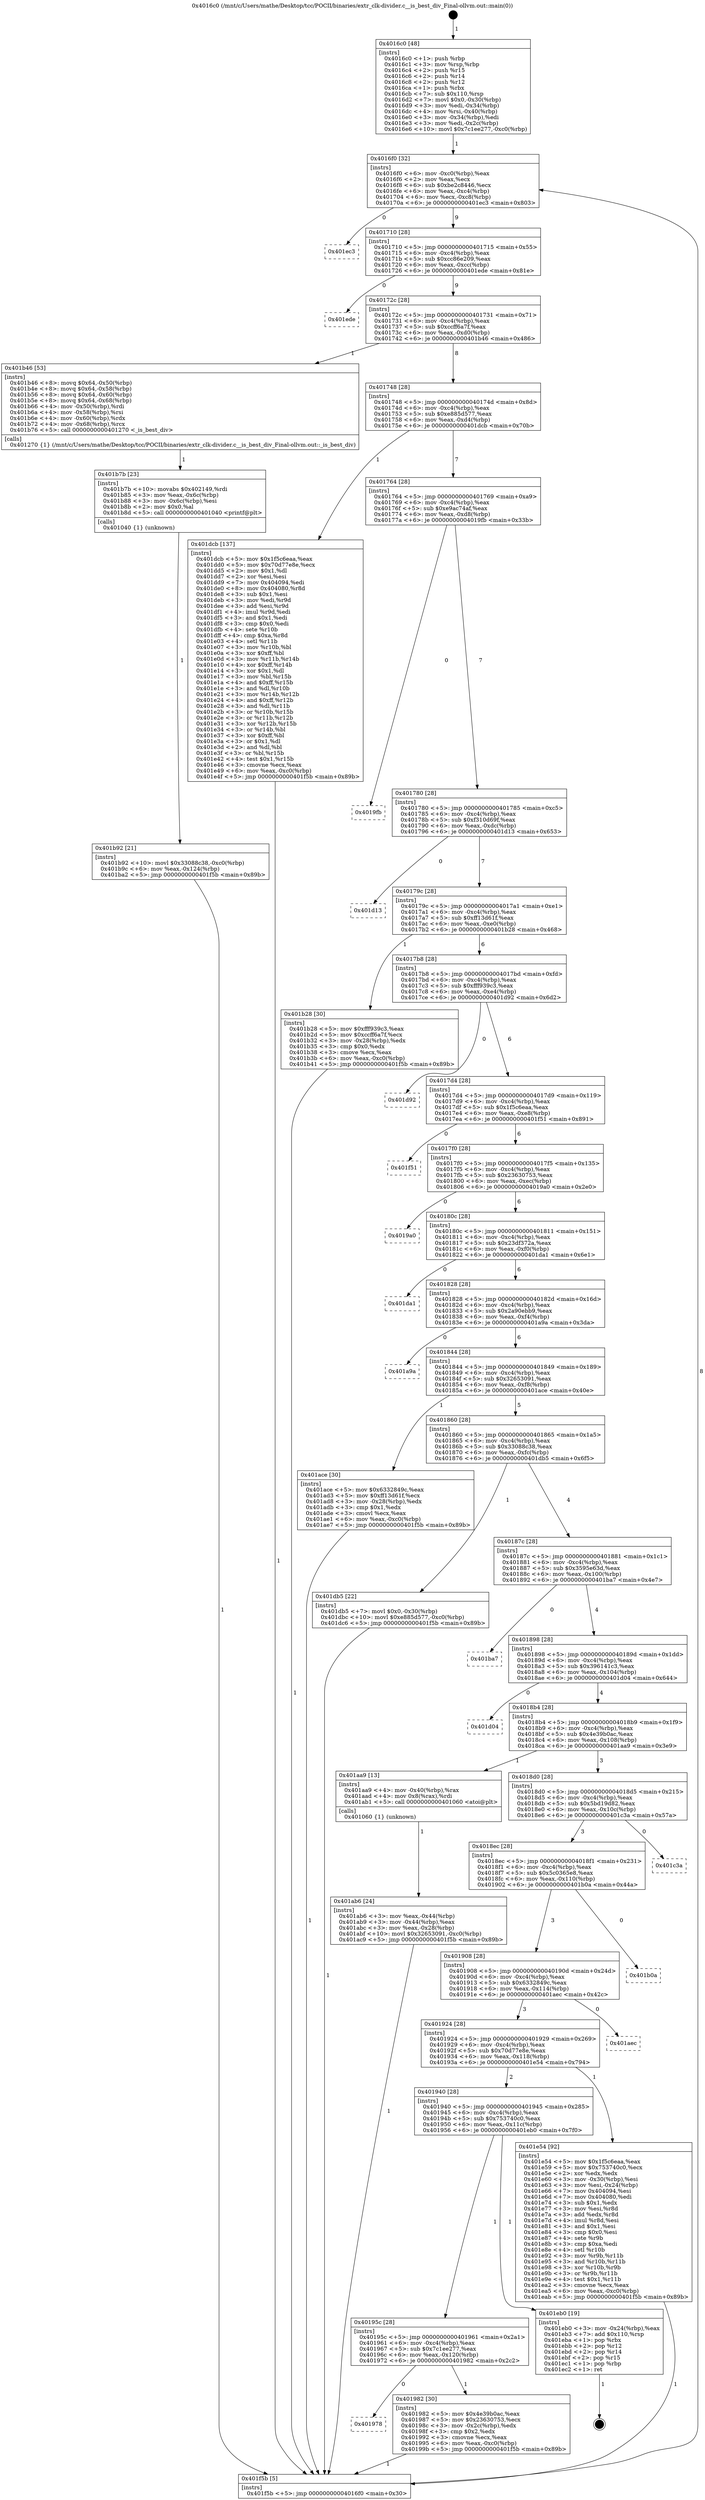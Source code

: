 digraph "0x4016c0" {
  label = "0x4016c0 (/mnt/c/Users/mathe/Desktop/tcc/POCII/binaries/extr_clk-divider.c__is_best_div_Final-ollvm.out::main(0))"
  labelloc = "t"
  node[shape=record]

  Entry [label="",width=0.3,height=0.3,shape=circle,fillcolor=black,style=filled]
  "0x4016f0" [label="{
     0x4016f0 [32]\l
     | [instrs]\l
     &nbsp;&nbsp;0x4016f0 \<+6\>: mov -0xc0(%rbp),%eax\l
     &nbsp;&nbsp;0x4016f6 \<+2\>: mov %eax,%ecx\l
     &nbsp;&nbsp;0x4016f8 \<+6\>: sub $0xbe2c8446,%ecx\l
     &nbsp;&nbsp;0x4016fe \<+6\>: mov %eax,-0xc4(%rbp)\l
     &nbsp;&nbsp;0x401704 \<+6\>: mov %ecx,-0xc8(%rbp)\l
     &nbsp;&nbsp;0x40170a \<+6\>: je 0000000000401ec3 \<main+0x803\>\l
  }"]
  "0x401ec3" [label="{
     0x401ec3\l
  }", style=dashed]
  "0x401710" [label="{
     0x401710 [28]\l
     | [instrs]\l
     &nbsp;&nbsp;0x401710 \<+5\>: jmp 0000000000401715 \<main+0x55\>\l
     &nbsp;&nbsp;0x401715 \<+6\>: mov -0xc4(%rbp),%eax\l
     &nbsp;&nbsp;0x40171b \<+5\>: sub $0xcc86e209,%eax\l
     &nbsp;&nbsp;0x401720 \<+6\>: mov %eax,-0xcc(%rbp)\l
     &nbsp;&nbsp;0x401726 \<+6\>: je 0000000000401ede \<main+0x81e\>\l
  }"]
  Exit [label="",width=0.3,height=0.3,shape=circle,fillcolor=black,style=filled,peripheries=2]
  "0x401ede" [label="{
     0x401ede\l
  }", style=dashed]
  "0x40172c" [label="{
     0x40172c [28]\l
     | [instrs]\l
     &nbsp;&nbsp;0x40172c \<+5\>: jmp 0000000000401731 \<main+0x71\>\l
     &nbsp;&nbsp;0x401731 \<+6\>: mov -0xc4(%rbp),%eax\l
     &nbsp;&nbsp;0x401737 \<+5\>: sub $0xccff6a7f,%eax\l
     &nbsp;&nbsp;0x40173c \<+6\>: mov %eax,-0xd0(%rbp)\l
     &nbsp;&nbsp;0x401742 \<+6\>: je 0000000000401b46 \<main+0x486\>\l
  }"]
  "0x401b92" [label="{
     0x401b92 [21]\l
     | [instrs]\l
     &nbsp;&nbsp;0x401b92 \<+10\>: movl $0x33088c38,-0xc0(%rbp)\l
     &nbsp;&nbsp;0x401b9c \<+6\>: mov %eax,-0x124(%rbp)\l
     &nbsp;&nbsp;0x401ba2 \<+5\>: jmp 0000000000401f5b \<main+0x89b\>\l
  }"]
  "0x401b46" [label="{
     0x401b46 [53]\l
     | [instrs]\l
     &nbsp;&nbsp;0x401b46 \<+8\>: movq $0x64,-0x50(%rbp)\l
     &nbsp;&nbsp;0x401b4e \<+8\>: movq $0x64,-0x58(%rbp)\l
     &nbsp;&nbsp;0x401b56 \<+8\>: movq $0x64,-0x60(%rbp)\l
     &nbsp;&nbsp;0x401b5e \<+8\>: movq $0x64,-0x68(%rbp)\l
     &nbsp;&nbsp;0x401b66 \<+4\>: mov -0x50(%rbp),%rdi\l
     &nbsp;&nbsp;0x401b6a \<+4\>: mov -0x58(%rbp),%rsi\l
     &nbsp;&nbsp;0x401b6e \<+4\>: mov -0x60(%rbp),%rdx\l
     &nbsp;&nbsp;0x401b72 \<+4\>: mov -0x68(%rbp),%rcx\l
     &nbsp;&nbsp;0x401b76 \<+5\>: call 0000000000401270 \<_is_best_div\>\l
     | [calls]\l
     &nbsp;&nbsp;0x401270 \{1\} (/mnt/c/Users/mathe/Desktop/tcc/POCII/binaries/extr_clk-divider.c__is_best_div_Final-ollvm.out::_is_best_div)\l
  }"]
  "0x401748" [label="{
     0x401748 [28]\l
     | [instrs]\l
     &nbsp;&nbsp;0x401748 \<+5\>: jmp 000000000040174d \<main+0x8d\>\l
     &nbsp;&nbsp;0x40174d \<+6\>: mov -0xc4(%rbp),%eax\l
     &nbsp;&nbsp;0x401753 \<+5\>: sub $0xe885d577,%eax\l
     &nbsp;&nbsp;0x401758 \<+6\>: mov %eax,-0xd4(%rbp)\l
     &nbsp;&nbsp;0x40175e \<+6\>: je 0000000000401dcb \<main+0x70b\>\l
  }"]
  "0x401b7b" [label="{
     0x401b7b [23]\l
     | [instrs]\l
     &nbsp;&nbsp;0x401b7b \<+10\>: movabs $0x402149,%rdi\l
     &nbsp;&nbsp;0x401b85 \<+3\>: mov %eax,-0x6c(%rbp)\l
     &nbsp;&nbsp;0x401b88 \<+3\>: mov -0x6c(%rbp),%esi\l
     &nbsp;&nbsp;0x401b8b \<+2\>: mov $0x0,%al\l
     &nbsp;&nbsp;0x401b8d \<+5\>: call 0000000000401040 \<printf@plt\>\l
     | [calls]\l
     &nbsp;&nbsp;0x401040 \{1\} (unknown)\l
  }"]
  "0x401dcb" [label="{
     0x401dcb [137]\l
     | [instrs]\l
     &nbsp;&nbsp;0x401dcb \<+5\>: mov $0x1f5c6eaa,%eax\l
     &nbsp;&nbsp;0x401dd0 \<+5\>: mov $0x70d77e8e,%ecx\l
     &nbsp;&nbsp;0x401dd5 \<+2\>: mov $0x1,%dl\l
     &nbsp;&nbsp;0x401dd7 \<+2\>: xor %esi,%esi\l
     &nbsp;&nbsp;0x401dd9 \<+7\>: mov 0x404094,%edi\l
     &nbsp;&nbsp;0x401de0 \<+8\>: mov 0x404080,%r8d\l
     &nbsp;&nbsp;0x401de8 \<+3\>: sub $0x1,%esi\l
     &nbsp;&nbsp;0x401deb \<+3\>: mov %edi,%r9d\l
     &nbsp;&nbsp;0x401dee \<+3\>: add %esi,%r9d\l
     &nbsp;&nbsp;0x401df1 \<+4\>: imul %r9d,%edi\l
     &nbsp;&nbsp;0x401df5 \<+3\>: and $0x1,%edi\l
     &nbsp;&nbsp;0x401df8 \<+3\>: cmp $0x0,%edi\l
     &nbsp;&nbsp;0x401dfb \<+4\>: sete %r10b\l
     &nbsp;&nbsp;0x401dff \<+4\>: cmp $0xa,%r8d\l
     &nbsp;&nbsp;0x401e03 \<+4\>: setl %r11b\l
     &nbsp;&nbsp;0x401e07 \<+3\>: mov %r10b,%bl\l
     &nbsp;&nbsp;0x401e0a \<+3\>: xor $0xff,%bl\l
     &nbsp;&nbsp;0x401e0d \<+3\>: mov %r11b,%r14b\l
     &nbsp;&nbsp;0x401e10 \<+4\>: xor $0xff,%r14b\l
     &nbsp;&nbsp;0x401e14 \<+3\>: xor $0x1,%dl\l
     &nbsp;&nbsp;0x401e17 \<+3\>: mov %bl,%r15b\l
     &nbsp;&nbsp;0x401e1a \<+4\>: and $0xff,%r15b\l
     &nbsp;&nbsp;0x401e1e \<+3\>: and %dl,%r10b\l
     &nbsp;&nbsp;0x401e21 \<+3\>: mov %r14b,%r12b\l
     &nbsp;&nbsp;0x401e24 \<+4\>: and $0xff,%r12b\l
     &nbsp;&nbsp;0x401e28 \<+3\>: and %dl,%r11b\l
     &nbsp;&nbsp;0x401e2b \<+3\>: or %r10b,%r15b\l
     &nbsp;&nbsp;0x401e2e \<+3\>: or %r11b,%r12b\l
     &nbsp;&nbsp;0x401e31 \<+3\>: xor %r12b,%r15b\l
     &nbsp;&nbsp;0x401e34 \<+3\>: or %r14b,%bl\l
     &nbsp;&nbsp;0x401e37 \<+3\>: xor $0xff,%bl\l
     &nbsp;&nbsp;0x401e3a \<+3\>: or $0x1,%dl\l
     &nbsp;&nbsp;0x401e3d \<+2\>: and %dl,%bl\l
     &nbsp;&nbsp;0x401e3f \<+3\>: or %bl,%r15b\l
     &nbsp;&nbsp;0x401e42 \<+4\>: test $0x1,%r15b\l
     &nbsp;&nbsp;0x401e46 \<+3\>: cmovne %ecx,%eax\l
     &nbsp;&nbsp;0x401e49 \<+6\>: mov %eax,-0xc0(%rbp)\l
     &nbsp;&nbsp;0x401e4f \<+5\>: jmp 0000000000401f5b \<main+0x89b\>\l
  }"]
  "0x401764" [label="{
     0x401764 [28]\l
     | [instrs]\l
     &nbsp;&nbsp;0x401764 \<+5\>: jmp 0000000000401769 \<main+0xa9\>\l
     &nbsp;&nbsp;0x401769 \<+6\>: mov -0xc4(%rbp),%eax\l
     &nbsp;&nbsp;0x40176f \<+5\>: sub $0xe9ac74af,%eax\l
     &nbsp;&nbsp;0x401774 \<+6\>: mov %eax,-0xd8(%rbp)\l
     &nbsp;&nbsp;0x40177a \<+6\>: je 00000000004019fb \<main+0x33b\>\l
  }"]
  "0x401ab6" [label="{
     0x401ab6 [24]\l
     | [instrs]\l
     &nbsp;&nbsp;0x401ab6 \<+3\>: mov %eax,-0x44(%rbp)\l
     &nbsp;&nbsp;0x401ab9 \<+3\>: mov -0x44(%rbp),%eax\l
     &nbsp;&nbsp;0x401abc \<+3\>: mov %eax,-0x28(%rbp)\l
     &nbsp;&nbsp;0x401abf \<+10\>: movl $0x32653091,-0xc0(%rbp)\l
     &nbsp;&nbsp;0x401ac9 \<+5\>: jmp 0000000000401f5b \<main+0x89b\>\l
  }"]
  "0x4019fb" [label="{
     0x4019fb\l
  }", style=dashed]
  "0x401780" [label="{
     0x401780 [28]\l
     | [instrs]\l
     &nbsp;&nbsp;0x401780 \<+5\>: jmp 0000000000401785 \<main+0xc5\>\l
     &nbsp;&nbsp;0x401785 \<+6\>: mov -0xc4(%rbp),%eax\l
     &nbsp;&nbsp;0x40178b \<+5\>: sub $0xf310d69f,%eax\l
     &nbsp;&nbsp;0x401790 \<+6\>: mov %eax,-0xdc(%rbp)\l
     &nbsp;&nbsp;0x401796 \<+6\>: je 0000000000401d13 \<main+0x653\>\l
  }"]
  "0x4016c0" [label="{
     0x4016c0 [48]\l
     | [instrs]\l
     &nbsp;&nbsp;0x4016c0 \<+1\>: push %rbp\l
     &nbsp;&nbsp;0x4016c1 \<+3\>: mov %rsp,%rbp\l
     &nbsp;&nbsp;0x4016c4 \<+2\>: push %r15\l
     &nbsp;&nbsp;0x4016c6 \<+2\>: push %r14\l
     &nbsp;&nbsp;0x4016c8 \<+2\>: push %r12\l
     &nbsp;&nbsp;0x4016ca \<+1\>: push %rbx\l
     &nbsp;&nbsp;0x4016cb \<+7\>: sub $0x110,%rsp\l
     &nbsp;&nbsp;0x4016d2 \<+7\>: movl $0x0,-0x30(%rbp)\l
     &nbsp;&nbsp;0x4016d9 \<+3\>: mov %edi,-0x34(%rbp)\l
     &nbsp;&nbsp;0x4016dc \<+4\>: mov %rsi,-0x40(%rbp)\l
     &nbsp;&nbsp;0x4016e0 \<+3\>: mov -0x34(%rbp),%edi\l
     &nbsp;&nbsp;0x4016e3 \<+3\>: mov %edi,-0x2c(%rbp)\l
     &nbsp;&nbsp;0x4016e6 \<+10\>: movl $0x7c1ee277,-0xc0(%rbp)\l
  }"]
  "0x401d13" [label="{
     0x401d13\l
  }", style=dashed]
  "0x40179c" [label="{
     0x40179c [28]\l
     | [instrs]\l
     &nbsp;&nbsp;0x40179c \<+5\>: jmp 00000000004017a1 \<main+0xe1\>\l
     &nbsp;&nbsp;0x4017a1 \<+6\>: mov -0xc4(%rbp),%eax\l
     &nbsp;&nbsp;0x4017a7 \<+5\>: sub $0xff13d61f,%eax\l
     &nbsp;&nbsp;0x4017ac \<+6\>: mov %eax,-0xe0(%rbp)\l
     &nbsp;&nbsp;0x4017b2 \<+6\>: je 0000000000401b28 \<main+0x468\>\l
  }"]
  "0x401f5b" [label="{
     0x401f5b [5]\l
     | [instrs]\l
     &nbsp;&nbsp;0x401f5b \<+5\>: jmp 00000000004016f0 \<main+0x30\>\l
  }"]
  "0x401b28" [label="{
     0x401b28 [30]\l
     | [instrs]\l
     &nbsp;&nbsp;0x401b28 \<+5\>: mov $0xfff939c3,%eax\l
     &nbsp;&nbsp;0x401b2d \<+5\>: mov $0xccff6a7f,%ecx\l
     &nbsp;&nbsp;0x401b32 \<+3\>: mov -0x28(%rbp),%edx\l
     &nbsp;&nbsp;0x401b35 \<+3\>: cmp $0x0,%edx\l
     &nbsp;&nbsp;0x401b38 \<+3\>: cmove %ecx,%eax\l
     &nbsp;&nbsp;0x401b3b \<+6\>: mov %eax,-0xc0(%rbp)\l
     &nbsp;&nbsp;0x401b41 \<+5\>: jmp 0000000000401f5b \<main+0x89b\>\l
  }"]
  "0x4017b8" [label="{
     0x4017b8 [28]\l
     | [instrs]\l
     &nbsp;&nbsp;0x4017b8 \<+5\>: jmp 00000000004017bd \<main+0xfd\>\l
     &nbsp;&nbsp;0x4017bd \<+6\>: mov -0xc4(%rbp),%eax\l
     &nbsp;&nbsp;0x4017c3 \<+5\>: sub $0xfff939c3,%eax\l
     &nbsp;&nbsp;0x4017c8 \<+6\>: mov %eax,-0xe4(%rbp)\l
     &nbsp;&nbsp;0x4017ce \<+6\>: je 0000000000401d92 \<main+0x6d2\>\l
  }"]
  "0x401978" [label="{
     0x401978\l
  }", style=dashed]
  "0x401d92" [label="{
     0x401d92\l
  }", style=dashed]
  "0x4017d4" [label="{
     0x4017d4 [28]\l
     | [instrs]\l
     &nbsp;&nbsp;0x4017d4 \<+5\>: jmp 00000000004017d9 \<main+0x119\>\l
     &nbsp;&nbsp;0x4017d9 \<+6\>: mov -0xc4(%rbp),%eax\l
     &nbsp;&nbsp;0x4017df \<+5\>: sub $0x1f5c6eaa,%eax\l
     &nbsp;&nbsp;0x4017e4 \<+6\>: mov %eax,-0xe8(%rbp)\l
     &nbsp;&nbsp;0x4017ea \<+6\>: je 0000000000401f51 \<main+0x891\>\l
  }"]
  "0x401982" [label="{
     0x401982 [30]\l
     | [instrs]\l
     &nbsp;&nbsp;0x401982 \<+5\>: mov $0x4e39b0ac,%eax\l
     &nbsp;&nbsp;0x401987 \<+5\>: mov $0x23630753,%ecx\l
     &nbsp;&nbsp;0x40198c \<+3\>: mov -0x2c(%rbp),%edx\l
     &nbsp;&nbsp;0x40198f \<+3\>: cmp $0x2,%edx\l
     &nbsp;&nbsp;0x401992 \<+3\>: cmovne %ecx,%eax\l
     &nbsp;&nbsp;0x401995 \<+6\>: mov %eax,-0xc0(%rbp)\l
     &nbsp;&nbsp;0x40199b \<+5\>: jmp 0000000000401f5b \<main+0x89b\>\l
  }"]
  "0x401f51" [label="{
     0x401f51\l
  }", style=dashed]
  "0x4017f0" [label="{
     0x4017f0 [28]\l
     | [instrs]\l
     &nbsp;&nbsp;0x4017f0 \<+5\>: jmp 00000000004017f5 \<main+0x135\>\l
     &nbsp;&nbsp;0x4017f5 \<+6\>: mov -0xc4(%rbp),%eax\l
     &nbsp;&nbsp;0x4017fb \<+5\>: sub $0x23630753,%eax\l
     &nbsp;&nbsp;0x401800 \<+6\>: mov %eax,-0xec(%rbp)\l
     &nbsp;&nbsp;0x401806 \<+6\>: je 00000000004019a0 \<main+0x2e0\>\l
  }"]
  "0x40195c" [label="{
     0x40195c [28]\l
     | [instrs]\l
     &nbsp;&nbsp;0x40195c \<+5\>: jmp 0000000000401961 \<main+0x2a1\>\l
     &nbsp;&nbsp;0x401961 \<+6\>: mov -0xc4(%rbp),%eax\l
     &nbsp;&nbsp;0x401967 \<+5\>: sub $0x7c1ee277,%eax\l
     &nbsp;&nbsp;0x40196c \<+6\>: mov %eax,-0x120(%rbp)\l
     &nbsp;&nbsp;0x401972 \<+6\>: je 0000000000401982 \<main+0x2c2\>\l
  }"]
  "0x4019a0" [label="{
     0x4019a0\l
  }", style=dashed]
  "0x40180c" [label="{
     0x40180c [28]\l
     | [instrs]\l
     &nbsp;&nbsp;0x40180c \<+5\>: jmp 0000000000401811 \<main+0x151\>\l
     &nbsp;&nbsp;0x401811 \<+6\>: mov -0xc4(%rbp),%eax\l
     &nbsp;&nbsp;0x401817 \<+5\>: sub $0x23df372a,%eax\l
     &nbsp;&nbsp;0x40181c \<+6\>: mov %eax,-0xf0(%rbp)\l
     &nbsp;&nbsp;0x401822 \<+6\>: je 0000000000401da1 \<main+0x6e1\>\l
  }"]
  "0x401eb0" [label="{
     0x401eb0 [19]\l
     | [instrs]\l
     &nbsp;&nbsp;0x401eb0 \<+3\>: mov -0x24(%rbp),%eax\l
     &nbsp;&nbsp;0x401eb3 \<+7\>: add $0x110,%rsp\l
     &nbsp;&nbsp;0x401eba \<+1\>: pop %rbx\l
     &nbsp;&nbsp;0x401ebb \<+2\>: pop %r12\l
     &nbsp;&nbsp;0x401ebd \<+2\>: pop %r14\l
     &nbsp;&nbsp;0x401ebf \<+2\>: pop %r15\l
     &nbsp;&nbsp;0x401ec1 \<+1\>: pop %rbp\l
     &nbsp;&nbsp;0x401ec2 \<+1\>: ret\l
  }"]
  "0x401da1" [label="{
     0x401da1\l
  }", style=dashed]
  "0x401828" [label="{
     0x401828 [28]\l
     | [instrs]\l
     &nbsp;&nbsp;0x401828 \<+5\>: jmp 000000000040182d \<main+0x16d\>\l
     &nbsp;&nbsp;0x40182d \<+6\>: mov -0xc4(%rbp),%eax\l
     &nbsp;&nbsp;0x401833 \<+5\>: sub $0x2a90ebb9,%eax\l
     &nbsp;&nbsp;0x401838 \<+6\>: mov %eax,-0xf4(%rbp)\l
     &nbsp;&nbsp;0x40183e \<+6\>: je 0000000000401a9a \<main+0x3da\>\l
  }"]
  "0x401940" [label="{
     0x401940 [28]\l
     | [instrs]\l
     &nbsp;&nbsp;0x401940 \<+5\>: jmp 0000000000401945 \<main+0x285\>\l
     &nbsp;&nbsp;0x401945 \<+6\>: mov -0xc4(%rbp),%eax\l
     &nbsp;&nbsp;0x40194b \<+5\>: sub $0x753740c0,%eax\l
     &nbsp;&nbsp;0x401950 \<+6\>: mov %eax,-0x11c(%rbp)\l
     &nbsp;&nbsp;0x401956 \<+6\>: je 0000000000401eb0 \<main+0x7f0\>\l
  }"]
  "0x401a9a" [label="{
     0x401a9a\l
  }", style=dashed]
  "0x401844" [label="{
     0x401844 [28]\l
     | [instrs]\l
     &nbsp;&nbsp;0x401844 \<+5\>: jmp 0000000000401849 \<main+0x189\>\l
     &nbsp;&nbsp;0x401849 \<+6\>: mov -0xc4(%rbp),%eax\l
     &nbsp;&nbsp;0x40184f \<+5\>: sub $0x32653091,%eax\l
     &nbsp;&nbsp;0x401854 \<+6\>: mov %eax,-0xf8(%rbp)\l
     &nbsp;&nbsp;0x40185a \<+6\>: je 0000000000401ace \<main+0x40e\>\l
  }"]
  "0x401e54" [label="{
     0x401e54 [92]\l
     | [instrs]\l
     &nbsp;&nbsp;0x401e54 \<+5\>: mov $0x1f5c6eaa,%eax\l
     &nbsp;&nbsp;0x401e59 \<+5\>: mov $0x753740c0,%ecx\l
     &nbsp;&nbsp;0x401e5e \<+2\>: xor %edx,%edx\l
     &nbsp;&nbsp;0x401e60 \<+3\>: mov -0x30(%rbp),%esi\l
     &nbsp;&nbsp;0x401e63 \<+3\>: mov %esi,-0x24(%rbp)\l
     &nbsp;&nbsp;0x401e66 \<+7\>: mov 0x404094,%esi\l
     &nbsp;&nbsp;0x401e6d \<+7\>: mov 0x404080,%edi\l
     &nbsp;&nbsp;0x401e74 \<+3\>: sub $0x1,%edx\l
     &nbsp;&nbsp;0x401e77 \<+3\>: mov %esi,%r8d\l
     &nbsp;&nbsp;0x401e7a \<+3\>: add %edx,%r8d\l
     &nbsp;&nbsp;0x401e7d \<+4\>: imul %r8d,%esi\l
     &nbsp;&nbsp;0x401e81 \<+3\>: and $0x1,%esi\l
     &nbsp;&nbsp;0x401e84 \<+3\>: cmp $0x0,%esi\l
     &nbsp;&nbsp;0x401e87 \<+4\>: sete %r9b\l
     &nbsp;&nbsp;0x401e8b \<+3\>: cmp $0xa,%edi\l
     &nbsp;&nbsp;0x401e8e \<+4\>: setl %r10b\l
     &nbsp;&nbsp;0x401e92 \<+3\>: mov %r9b,%r11b\l
     &nbsp;&nbsp;0x401e95 \<+3\>: and %r10b,%r11b\l
     &nbsp;&nbsp;0x401e98 \<+3\>: xor %r10b,%r9b\l
     &nbsp;&nbsp;0x401e9b \<+3\>: or %r9b,%r11b\l
     &nbsp;&nbsp;0x401e9e \<+4\>: test $0x1,%r11b\l
     &nbsp;&nbsp;0x401ea2 \<+3\>: cmovne %ecx,%eax\l
     &nbsp;&nbsp;0x401ea5 \<+6\>: mov %eax,-0xc0(%rbp)\l
     &nbsp;&nbsp;0x401eab \<+5\>: jmp 0000000000401f5b \<main+0x89b\>\l
  }"]
  "0x401ace" [label="{
     0x401ace [30]\l
     | [instrs]\l
     &nbsp;&nbsp;0x401ace \<+5\>: mov $0x6332849c,%eax\l
     &nbsp;&nbsp;0x401ad3 \<+5\>: mov $0xff13d61f,%ecx\l
     &nbsp;&nbsp;0x401ad8 \<+3\>: mov -0x28(%rbp),%edx\l
     &nbsp;&nbsp;0x401adb \<+3\>: cmp $0x1,%edx\l
     &nbsp;&nbsp;0x401ade \<+3\>: cmovl %ecx,%eax\l
     &nbsp;&nbsp;0x401ae1 \<+6\>: mov %eax,-0xc0(%rbp)\l
     &nbsp;&nbsp;0x401ae7 \<+5\>: jmp 0000000000401f5b \<main+0x89b\>\l
  }"]
  "0x401860" [label="{
     0x401860 [28]\l
     | [instrs]\l
     &nbsp;&nbsp;0x401860 \<+5\>: jmp 0000000000401865 \<main+0x1a5\>\l
     &nbsp;&nbsp;0x401865 \<+6\>: mov -0xc4(%rbp),%eax\l
     &nbsp;&nbsp;0x40186b \<+5\>: sub $0x33088c38,%eax\l
     &nbsp;&nbsp;0x401870 \<+6\>: mov %eax,-0xfc(%rbp)\l
     &nbsp;&nbsp;0x401876 \<+6\>: je 0000000000401db5 \<main+0x6f5\>\l
  }"]
  "0x401924" [label="{
     0x401924 [28]\l
     | [instrs]\l
     &nbsp;&nbsp;0x401924 \<+5\>: jmp 0000000000401929 \<main+0x269\>\l
     &nbsp;&nbsp;0x401929 \<+6\>: mov -0xc4(%rbp),%eax\l
     &nbsp;&nbsp;0x40192f \<+5\>: sub $0x70d77e8e,%eax\l
     &nbsp;&nbsp;0x401934 \<+6\>: mov %eax,-0x118(%rbp)\l
     &nbsp;&nbsp;0x40193a \<+6\>: je 0000000000401e54 \<main+0x794\>\l
  }"]
  "0x401db5" [label="{
     0x401db5 [22]\l
     | [instrs]\l
     &nbsp;&nbsp;0x401db5 \<+7\>: movl $0x0,-0x30(%rbp)\l
     &nbsp;&nbsp;0x401dbc \<+10\>: movl $0xe885d577,-0xc0(%rbp)\l
     &nbsp;&nbsp;0x401dc6 \<+5\>: jmp 0000000000401f5b \<main+0x89b\>\l
  }"]
  "0x40187c" [label="{
     0x40187c [28]\l
     | [instrs]\l
     &nbsp;&nbsp;0x40187c \<+5\>: jmp 0000000000401881 \<main+0x1c1\>\l
     &nbsp;&nbsp;0x401881 \<+6\>: mov -0xc4(%rbp),%eax\l
     &nbsp;&nbsp;0x401887 \<+5\>: sub $0x3595e63d,%eax\l
     &nbsp;&nbsp;0x40188c \<+6\>: mov %eax,-0x100(%rbp)\l
     &nbsp;&nbsp;0x401892 \<+6\>: je 0000000000401ba7 \<main+0x4e7\>\l
  }"]
  "0x401aec" [label="{
     0x401aec\l
  }", style=dashed]
  "0x401ba7" [label="{
     0x401ba7\l
  }", style=dashed]
  "0x401898" [label="{
     0x401898 [28]\l
     | [instrs]\l
     &nbsp;&nbsp;0x401898 \<+5\>: jmp 000000000040189d \<main+0x1dd\>\l
     &nbsp;&nbsp;0x40189d \<+6\>: mov -0xc4(%rbp),%eax\l
     &nbsp;&nbsp;0x4018a3 \<+5\>: sub $0x396141c3,%eax\l
     &nbsp;&nbsp;0x4018a8 \<+6\>: mov %eax,-0x104(%rbp)\l
     &nbsp;&nbsp;0x4018ae \<+6\>: je 0000000000401d04 \<main+0x644\>\l
  }"]
  "0x401908" [label="{
     0x401908 [28]\l
     | [instrs]\l
     &nbsp;&nbsp;0x401908 \<+5\>: jmp 000000000040190d \<main+0x24d\>\l
     &nbsp;&nbsp;0x40190d \<+6\>: mov -0xc4(%rbp),%eax\l
     &nbsp;&nbsp;0x401913 \<+5\>: sub $0x6332849c,%eax\l
     &nbsp;&nbsp;0x401918 \<+6\>: mov %eax,-0x114(%rbp)\l
     &nbsp;&nbsp;0x40191e \<+6\>: je 0000000000401aec \<main+0x42c\>\l
  }"]
  "0x401d04" [label="{
     0x401d04\l
  }", style=dashed]
  "0x4018b4" [label="{
     0x4018b4 [28]\l
     | [instrs]\l
     &nbsp;&nbsp;0x4018b4 \<+5\>: jmp 00000000004018b9 \<main+0x1f9\>\l
     &nbsp;&nbsp;0x4018b9 \<+6\>: mov -0xc4(%rbp),%eax\l
     &nbsp;&nbsp;0x4018bf \<+5\>: sub $0x4e39b0ac,%eax\l
     &nbsp;&nbsp;0x4018c4 \<+6\>: mov %eax,-0x108(%rbp)\l
     &nbsp;&nbsp;0x4018ca \<+6\>: je 0000000000401aa9 \<main+0x3e9\>\l
  }"]
  "0x401b0a" [label="{
     0x401b0a\l
  }", style=dashed]
  "0x401aa9" [label="{
     0x401aa9 [13]\l
     | [instrs]\l
     &nbsp;&nbsp;0x401aa9 \<+4\>: mov -0x40(%rbp),%rax\l
     &nbsp;&nbsp;0x401aad \<+4\>: mov 0x8(%rax),%rdi\l
     &nbsp;&nbsp;0x401ab1 \<+5\>: call 0000000000401060 \<atoi@plt\>\l
     | [calls]\l
     &nbsp;&nbsp;0x401060 \{1\} (unknown)\l
  }"]
  "0x4018d0" [label="{
     0x4018d0 [28]\l
     | [instrs]\l
     &nbsp;&nbsp;0x4018d0 \<+5\>: jmp 00000000004018d5 \<main+0x215\>\l
     &nbsp;&nbsp;0x4018d5 \<+6\>: mov -0xc4(%rbp),%eax\l
     &nbsp;&nbsp;0x4018db \<+5\>: sub $0x5bd19d82,%eax\l
     &nbsp;&nbsp;0x4018e0 \<+6\>: mov %eax,-0x10c(%rbp)\l
     &nbsp;&nbsp;0x4018e6 \<+6\>: je 0000000000401c3a \<main+0x57a\>\l
  }"]
  "0x4018ec" [label="{
     0x4018ec [28]\l
     | [instrs]\l
     &nbsp;&nbsp;0x4018ec \<+5\>: jmp 00000000004018f1 \<main+0x231\>\l
     &nbsp;&nbsp;0x4018f1 \<+6\>: mov -0xc4(%rbp),%eax\l
     &nbsp;&nbsp;0x4018f7 \<+5\>: sub $0x5c0365e8,%eax\l
     &nbsp;&nbsp;0x4018fc \<+6\>: mov %eax,-0x110(%rbp)\l
     &nbsp;&nbsp;0x401902 \<+6\>: je 0000000000401b0a \<main+0x44a\>\l
  }"]
  "0x401c3a" [label="{
     0x401c3a\l
  }", style=dashed]
  Entry -> "0x4016c0" [label=" 1"]
  "0x4016f0" -> "0x401ec3" [label=" 0"]
  "0x4016f0" -> "0x401710" [label=" 9"]
  "0x401eb0" -> Exit [label=" 1"]
  "0x401710" -> "0x401ede" [label=" 0"]
  "0x401710" -> "0x40172c" [label=" 9"]
  "0x401e54" -> "0x401f5b" [label=" 1"]
  "0x40172c" -> "0x401b46" [label=" 1"]
  "0x40172c" -> "0x401748" [label=" 8"]
  "0x401dcb" -> "0x401f5b" [label=" 1"]
  "0x401748" -> "0x401dcb" [label=" 1"]
  "0x401748" -> "0x401764" [label=" 7"]
  "0x401db5" -> "0x401f5b" [label=" 1"]
  "0x401764" -> "0x4019fb" [label=" 0"]
  "0x401764" -> "0x401780" [label=" 7"]
  "0x401b92" -> "0x401f5b" [label=" 1"]
  "0x401780" -> "0x401d13" [label=" 0"]
  "0x401780" -> "0x40179c" [label=" 7"]
  "0x401b7b" -> "0x401b92" [label=" 1"]
  "0x40179c" -> "0x401b28" [label=" 1"]
  "0x40179c" -> "0x4017b8" [label=" 6"]
  "0x401b46" -> "0x401b7b" [label=" 1"]
  "0x4017b8" -> "0x401d92" [label=" 0"]
  "0x4017b8" -> "0x4017d4" [label=" 6"]
  "0x401b28" -> "0x401f5b" [label=" 1"]
  "0x4017d4" -> "0x401f51" [label=" 0"]
  "0x4017d4" -> "0x4017f0" [label=" 6"]
  "0x401ace" -> "0x401f5b" [label=" 1"]
  "0x4017f0" -> "0x4019a0" [label=" 0"]
  "0x4017f0" -> "0x40180c" [label=" 6"]
  "0x401aa9" -> "0x401ab6" [label=" 1"]
  "0x40180c" -> "0x401da1" [label=" 0"]
  "0x40180c" -> "0x401828" [label=" 6"]
  "0x401f5b" -> "0x4016f0" [label=" 8"]
  "0x401828" -> "0x401a9a" [label=" 0"]
  "0x401828" -> "0x401844" [label=" 6"]
  "0x401982" -> "0x401f5b" [label=" 1"]
  "0x401844" -> "0x401ace" [label=" 1"]
  "0x401844" -> "0x401860" [label=" 5"]
  "0x40195c" -> "0x401978" [label=" 0"]
  "0x401860" -> "0x401db5" [label=" 1"]
  "0x401860" -> "0x40187c" [label=" 4"]
  "0x401ab6" -> "0x401f5b" [label=" 1"]
  "0x40187c" -> "0x401ba7" [label=" 0"]
  "0x40187c" -> "0x401898" [label=" 4"]
  "0x401940" -> "0x40195c" [label=" 1"]
  "0x401898" -> "0x401d04" [label=" 0"]
  "0x401898" -> "0x4018b4" [label=" 4"]
  "0x4016c0" -> "0x4016f0" [label=" 1"]
  "0x4018b4" -> "0x401aa9" [label=" 1"]
  "0x4018b4" -> "0x4018d0" [label=" 3"]
  "0x401924" -> "0x401940" [label=" 2"]
  "0x4018d0" -> "0x401c3a" [label=" 0"]
  "0x4018d0" -> "0x4018ec" [label=" 3"]
  "0x401924" -> "0x401e54" [label=" 1"]
  "0x4018ec" -> "0x401b0a" [label=" 0"]
  "0x4018ec" -> "0x401908" [label=" 3"]
  "0x401940" -> "0x401eb0" [label=" 1"]
  "0x401908" -> "0x401aec" [label=" 0"]
  "0x401908" -> "0x401924" [label=" 3"]
  "0x40195c" -> "0x401982" [label=" 1"]
}

